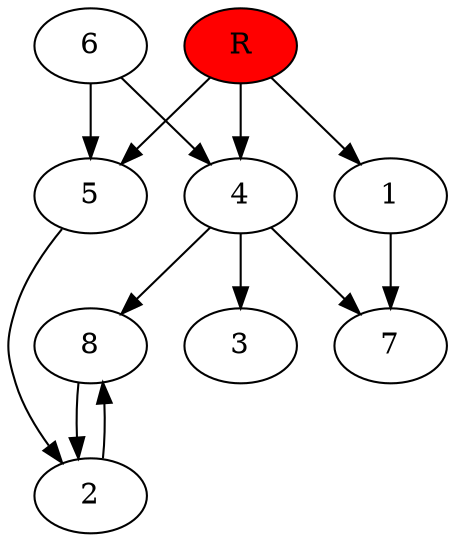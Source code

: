 digraph prb26758 {
	1
	2
	3
	4
	5
	6
	7
	8
	R [fillcolor="#ff0000" style=filled]
	1 -> 7
	2 -> 8
	4 -> 3
	4 -> 7
	4 -> 8
	5 -> 2
	6 -> 4
	6 -> 5
	8 -> 2
	R -> 1
	R -> 4
	R -> 5
}
